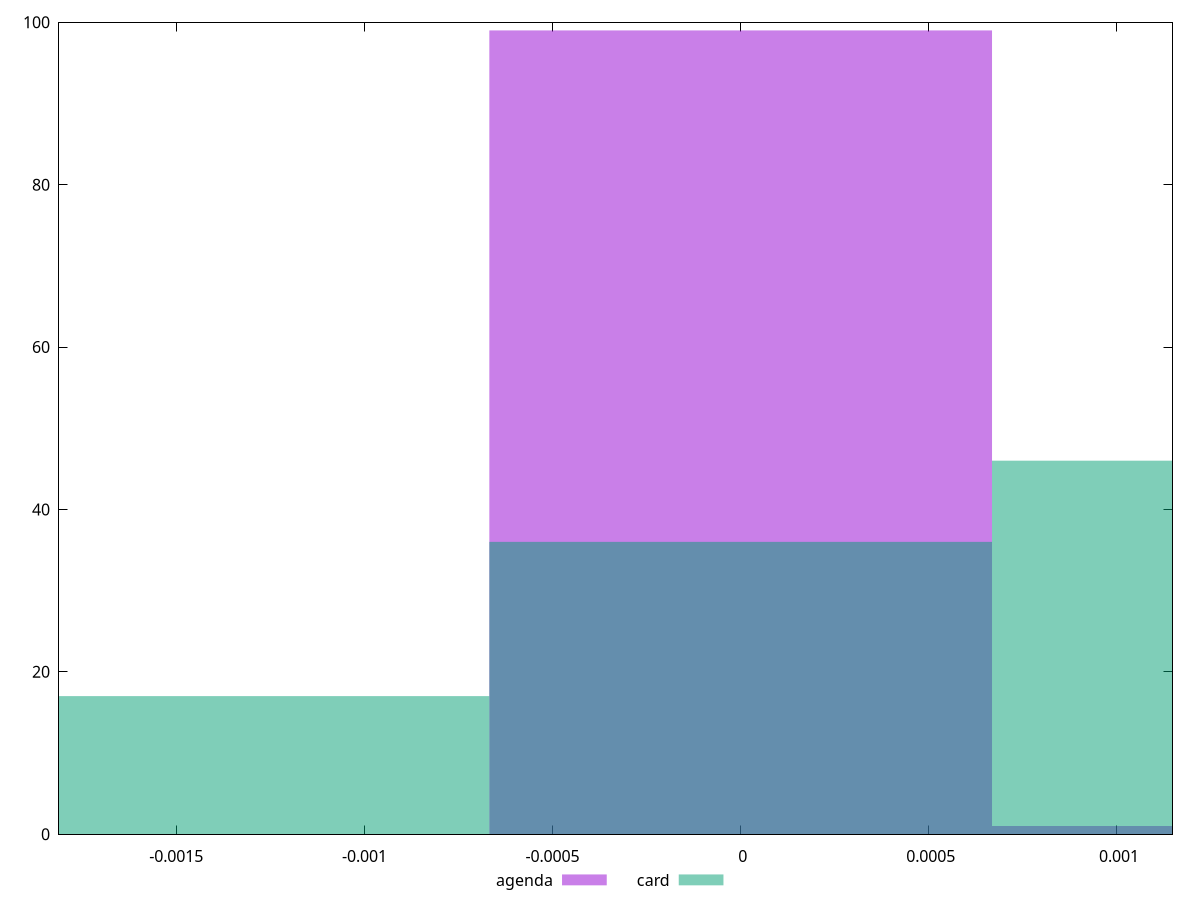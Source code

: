 reset

$agenda <<EOF
0 99
0.0013360868422749182 1
EOF

$card <<EOF
0.0013360868422749182 46
0 36
-0.0013360868422749182 17
EOF

set key outside below
set boxwidth 0.0013360868422749182
set xrange [-0.001811864040967348:0.001147756989199511]
set yrange [0:100]
set trange [0:100]
set style fill transparent solid 0.5 noborder
set terminal svg size 640, 500 enhanced background rgb 'white'
set output "reports/report_00030_2021-02-24T20-42-31.540Z/meta/pScore-difference/comparison/histogram/1_vs_2.svg"

plot $agenda title "agenda" with boxes, \
     $card title "card" with boxes

reset
